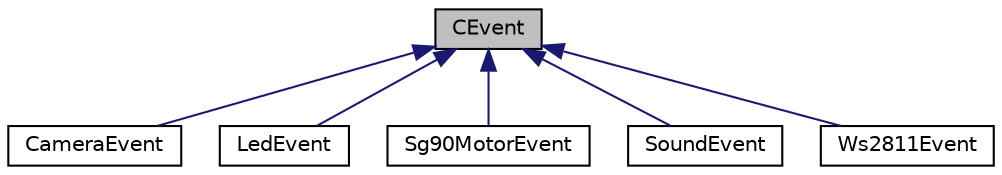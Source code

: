 digraph "CEvent"
{
 // LATEX_PDF_SIZE
  edge [fontname="Helvetica",fontsize="10",labelfontname="Helvetica",labelfontsize="10"];
  node [fontname="Helvetica",fontsize="10",shape=record];
  Node1 [label="CEvent",height=0.2,width=0.4,color="black", fillcolor="grey75", style="filled", fontcolor="black",tooltip=" "];
  Node1 -> Node2 [dir="back",color="midnightblue",fontsize="10",style="solid"];
  Node2 [label="CameraEvent",height=0.2,width=0.4,color="black", fillcolor="white", style="filled",URL="$classCameraEvent.html",tooltip=" "];
  Node1 -> Node3 [dir="back",color="midnightblue",fontsize="10",style="solid"];
  Node3 [label="LedEvent",height=0.2,width=0.4,color="black", fillcolor="white", style="filled",URL="$classLedEvent.html",tooltip=" "];
  Node1 -> Node4 [dir="back",color="midnightblue",fontsize="10",style="solid"];
  Node4 [label="Sg90MotorEvent",height=0.2,width=0.4,color="black", fillcolor="white", style="filled",URL="$classSg90MotorEvent.html",tooltip=" "];
  Node1 -> Node5 [dir="back",color="midnightblue",fontsize="10",style="solid"];
  Node5 [label="SoundEvent",height=0.2,width=0.4,color="black", fillcolor="white", style="filled",URL="$classSoundEvent.html",tooltip=" "];
  Node1 -> Node6 [dir="back",color="midnightblue",fontsize="10",style="solid"];
  Node6 [label="Ws2811Event",height=0.2,width=0.4,color="black", fillcolor="white", style="filled",URL="$classWs2811Event.html",tooltip=" "];
}
